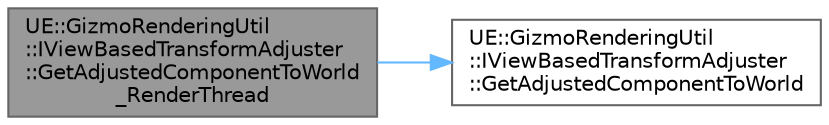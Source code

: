 digraph "UE::GizmoRenderingUtil::IViewBasedTransformAdjuster::GetAdjustedComponentToWorld_RenderThread"
{
 // INTERACTIVE_SVG=YES
 // LATEX_PDF_SIZE
  bgcolor="transparent";
  edge [fontname=Helvetica,fontsize=10,labelfontname=Helvetica,labelfontsize=10];
  node [fontname=Helvetica,fontsize=10,shape=box,height=0.2,width=0.4];
  rankdir="LR";
  Node1 [id="Node000001",label="UE::GizmoRenderingUtil\l::IViewBasedTransformAdjuster\l::GetAdjustedComponentToWorld\l_RenderThread",height=0.2,width=0.4,color="gray40", fillcolor="grey60", style="filled", fontcolor="black",tooltip="If an adjuster is used by a render proxy, it will use this endpoint for getting the transform."];
  Node1 -> Node2 [id="edge1_Node000001_Node000002",color="steelblue1",style="solid",tooltip=" "];
  Node2 [id="Node000002",label="UE::GizmoRenderingUtil\l::IViewBasedTransformAdjuster\l::GetAdjustedComponentToWorld",height=0.2,width=0.4,color="grey40", fillcolor="white", style="filled",URL="$db/d9a/classUE_1_1GizmoRenderingUtil_1_1IViewBasedTransformAdjuster.html#a50b37ae5a90ec3ac9b9c6929672459c1",tooltip="Given the component location and the view information, gives the desired transform of the component."];
}
